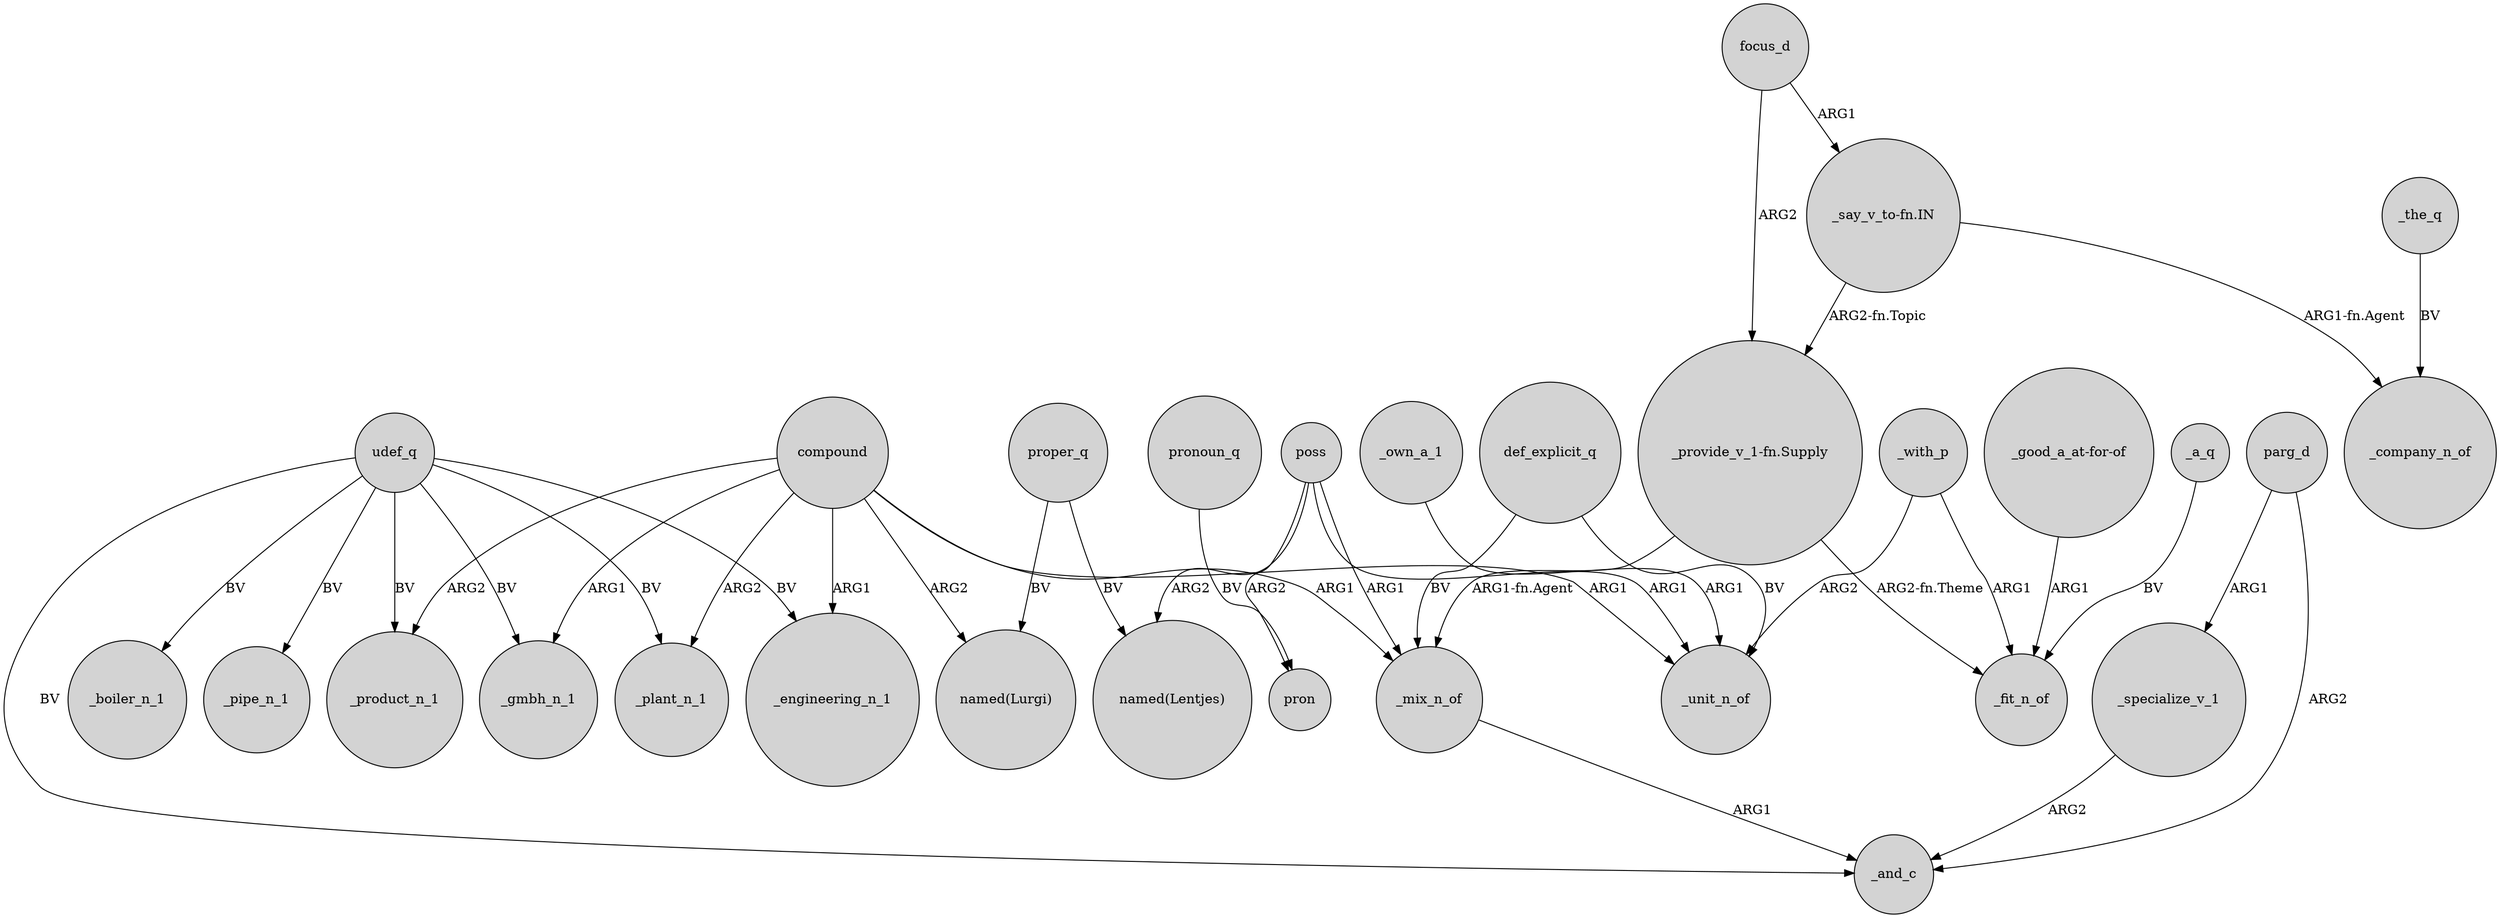 digraph {
	node [shape=circle style=filled]
	"_provide_v_1-fn.Supply" -> _mix_n_of [label="ARG1-fn.Agent"]
	focus_d -> "_provide_v_1-fn.Supply" [label=ARG2]
	udef_q -> _boiler_n_1 [label=BV]
	udef_q -> _gmbh_n_1 [label=BV]
	poss -> _mix_n_of [label=ARG1]
	"_good_a_at-for-of" -> _fit_n_of [label=ARG1]
	poss -> pron [label=ARG2]
	proper_q -> "named(Lurgi)" [label=BV]
	def_explicit_q -> _unit_n_of [label=BV]
	udef_q -> _pipe_n_1 [label=BV]
	compound -> _mix_n_of [label=ARG1]
	compound -> _unit_n_of [label=ARG1]
	compound -> _engineering_n_1 [label=ARG1]
	compound -> "named(Lurgi)" [label=ARG2]
	_specialize_v_1 -> _and_c [label=ARG2]
	compound -> _product_n_1 [label=ARG2]
	proper_q -> "named(Lentjes)" [label=BV]
	"_say_v_to-fn.IN" -> "_provide_v_1-fn.Supply" [label="ARG2-fn.Topic"]
	_with_p -> _fit_n_of [label=ARG1]
	parg_d -> _and_c [label=ARG2]
	_the_q -> _company_n_of [label=BV]
	pronoun_q -> pron [label=BV]
	_with_p -> _unit_n_of [label=ARG2]
	poss -> "named(Lentjes)" [label=ARG2]
	_a_q -> _fit_n_of [label=BV]
	poss -> _unit_n_of [label=ARG1]
	compound -> _plant_n_1 [label=ARG2]
	udef_q -> _plant_n_1 [label=BV]
	compound -> _gmbh_n_1 [label=ARG1]
	"_say_v_to-fn.IN" -> _company_n_of [label="ARG1-fn.Agent"]
	udef_q -> _product_n_1 [label=BV]
	_own_a_1 -> _unit_n_of [label=ARG1]
	udef_q -> _and_c [label=BV]
	"_provide_v_1-fn.Supply" -> _fit_n_of [label="ARG2-fn.Theme"]
	parg_d -> _specialize_v_1 [label=ARG1]
	udef_q -> _engineering_n_1 [label=BV]
	_mix_n_of -> _and_c [label=ARG1]
	focus_d -> "_say_v_to-fn.IN" [label=ARG1]
	def_explicit_q -> _mix_n_of [label=BV]
}
